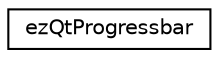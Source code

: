 digraph "Graphical Class Hierarchy"
{
 // LATEX_PDF_SIZE
  edge [fontname="Helvetica",fontsize="10",labelfontname="Helvetica",labelfontsize="10"];
  node [fontname="Helvetica",fontsize="10",shape=record];
  rankdir="LR";
  Node0 [label="ezQtProgressbar",height=0.2,width=0.4,color="black", fillcolor="white", style="filled",URL="$d7/de1/classez_qt_progressbar.htm",tooltip="A Qt implementation to display the state of an ezProgress instance."];
}
